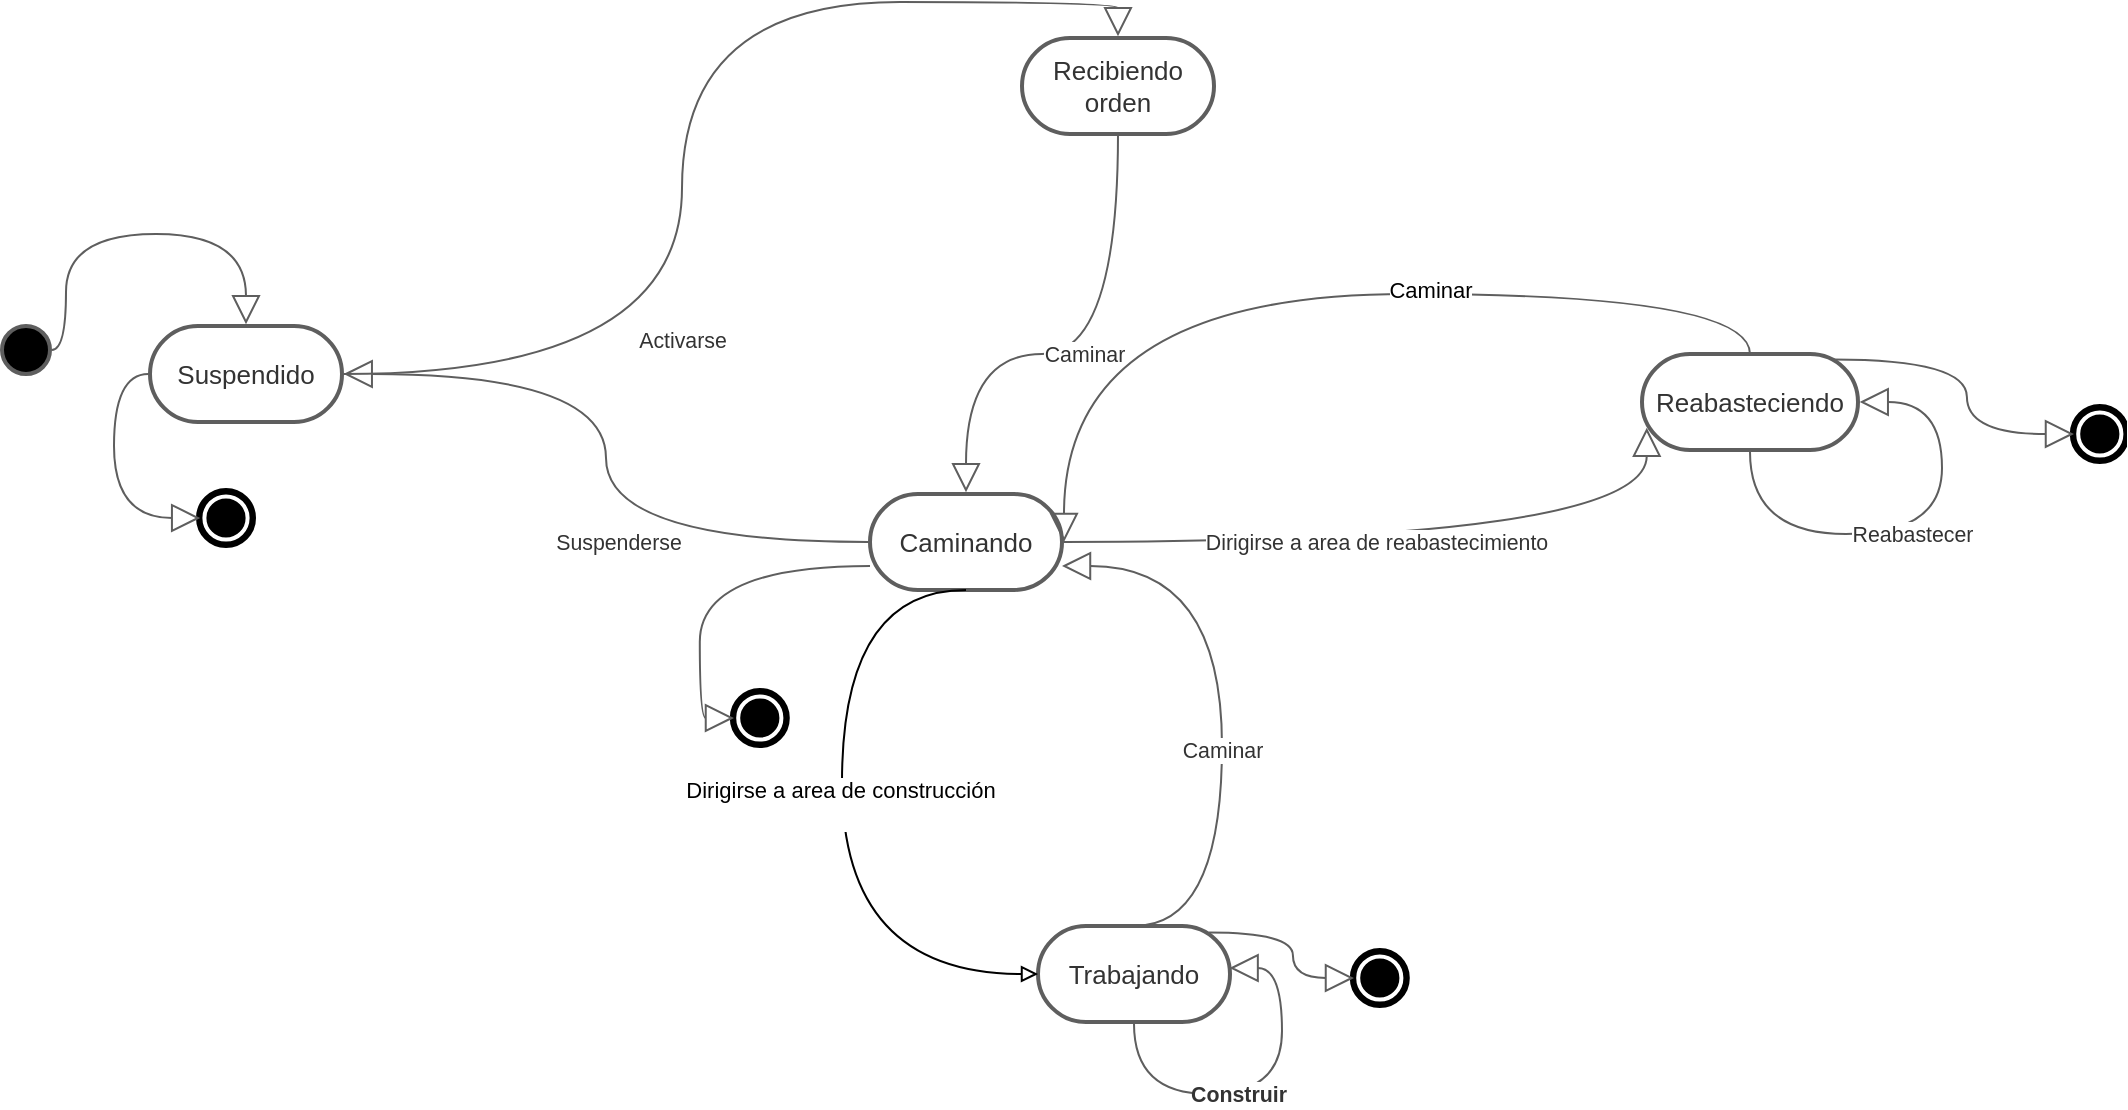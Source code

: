 <mxfile version="13.0.3" type="device"><diagram id="U4A9re-U7QnIiIfkx3cQ" name="Page-1"><mxGraphModel dx="1125" dy="1849" grid="1" gridSize="10" guides="1" tooltips="1" connect="1" arrows="1" fold="1" page="1" pageScale="1" pageWidth="827" pageHeight="1169" math="0" shadow="0"><root><mxCell id="0"/><mxCell id="1" parent="0"/><UserObject label="" lucidchartObjectId="DaKHAA98TjFk" id="cMceQPfkpbQX7eCkPKe--1"><mxCell style="html=1;whiteSpace=wrap;strokeColor=none;fillColor=none;whiteSpace=wrap;fontSize=11;spacing=0;strokeOpacity=100;rounded=1;absoluteArcSize=1;arcSize=7.2;strokeWidth=2;" parent="1" vertex="1" zOrder="0"><mxGeometry x="886" y="5" width="144" height="36" as="geometry"/></mxCell></UserObject><UserObject label="" lucidchartObjectId="jt1GZOERHfiX" id="cMceQPfkpbQX7eCkPKe--2"><mxCell style="html=1;whiteSpace=wrap;ellipse;fillColor=#000000;whiteSpace=wrap;fontSize=11;spacing=0;strokeColor=#5e5e5e;strokeOpacity=100;rounded=1;absoluteArcSize=1;arcSize=7.2;strokeWidth=2;" parent="1" vertex="1" zOrder="1"><mxGeometry x="130" y="96" width="24" height="24" as="geometry"/></mxCell></UserObject><UserObject label="" lucidchartObjectId="wt1GxcRJmUin" id="cMceQPfkpbQX7eCkPKe--3"><mxCell style="html=1;whiteSpace=wrap;shape=mxgraph.bpmn.shape;outline=end;symbol=terminate;strokeColor=#000000;fillColor=#ffffff;whiteSpace=wrap;fontSize=11;spacing=0;strokeOpacity=100;rounded=1;absoluteArcSize=1;arcSize=7.2;strokeWidth=2;" parent="1" vertex="1" zOrder="2"><mxGeometry x="230" y="180" width="24" height="24" as="geometry"/></mxCell></UserObject><UserObject label="Suspendido" lucidchartObjectId="Jt1GqjiidNBa" id="cMceQPfkpbQX7eCkPKe--4"><mxCell style="html=1;whiteSpace=wrap;rounded=1;arcSize=50;whiteSpace=wrap;fontSize=13;fontColor=#333333;spacing=3;strokeColor=#5e5e5e;strokeOpacity=100;strokeWidth=2;fillColor=#FFFFFF;" parent="1" vertex="1" zOrder="3"><mxGeometry x="204" y="96" width="96" height="48" as="geometry"/></mxCell></UserObject><UserObject label="" lucidchartObjectId="cu1GGMdehL4W" id="cMceQPfkpbQX7eCkPKe--5"><mxCell style="html=1;jettySize=18;whiteSpace=wrap;fontSize=11;strokeColor=#5E5E5E;rounded=1;arcSize=12;edgeStyle=orthogonalEdgeStyle;curved=1;startArrow=none;;endArrow=block;endFill=0;endSize=12;;exitX=1.038;exitY=0.5;exitPerimeter=0;entryX=0.5;entryY=-0.019;entryPerimeter=0;" parent="1" source="cMceQPfkpbQX7eCkPKe--2" target="cMceQPfkpbQX7eCkPKe--4" edge="1"><mxGeometry width="100" height="100" relative="1" as="geometry"><Array as="points"><mxPoint x="162" y="108"/><mxPoint x="162" y="50"/><mxPoint x="252" y="50"/></Array></mxGeometry></mxCell></UserObject><UserObject label="Recibiendo orden" lucidchartObjectId="sv1GRC30dEM0" id="cMceQPfkpbQX7eCkPKe--6"><mxCell style="html=1;whiteSpace=wrap;rounded=1;arcSize=50;whiteSpace=wrap;fontSize=13;fontColor=#333333;spacing=3;strokeColor=#5e5e5e;strokeOpacity=100;strokeWidth=2;" parent="1" vertex="1" zOrder="5"><mxGeometry x="640" y="-48" width="96" height="48" as="geometry"/></mxCell></UserObject><UserObject label="Caminando" lucidchartObjectId="yv1GYy1CK_b." id="cMceQPfkpbQX7eCkPKe--7"><mxCell style="html=1;whiteSpace=wrap;rounded=1;arcSize=50;whiteSpace=wrap;fontSize=13;fontColor=#333333;spacing=3;strokeColor=#5e5e5e;strokeOpacity=100;strokeWidth=2;" parent="1" vertex="1" zOrder="6"><mxGeometry x="564" y="180" width="96" height="48" as="geometry"/></mxCell></UserObject><UserObject label="Reabasteciendo" lucidchartObjectId="Jw1G63TemROr" id="cMceQPfkpbQX7eCkPKe--8"><mxCell style="html=1;whiteSpace=wrap;rounded=1;arcSize=50;whiteSpace=wrap;fontSize=13;fontColor=#333333;spacing=3;strokeColor=#5e5e5e;strokeOpacity=100;strokeWidth=2;" parent="1" vertex="1" zOrder="7"><mxGeometry x="950" y="110" width="108" height="48" as="geometry"/></mxCell></UserObject><UserObject label="Trabajando" lucidchartObjectId="3w1GtJfaGEOc" id="cMceQPfkpbQX7eCkPKe--9"><mxCell style="html=1;whiteSpace=wrap;rounded=1;arcSize=50;whiteSpace=wrap;fontSize=13;fontColor=#333333;spacing=3;strokeColor=#5e5e5e;strokeOpacity=100;strokeWidth=2;" parent="1" vertex="1" zOrder="8"><mxGeometry x="648" y="396" width="96" height="48" as="geometry"/></mxCell></UserObject><UserObject label="" lucidchartObjectId="Ly1GXz3~UBw-" id="cMceQPfkpbQX7eCkPKe--10"><mxCell style="html=1;jettySize=18;whiteSpace=wrap;fontSize=11;strokeColor=#5E5E5E;rounded=1;arcSize=12;edgeStyle=orthogonalEdgeStyle;curved=1;startArrow=none;;endArrow=block;endFill=0;endSize=12;;exitX=1.009;exitY=0.5;exitPerimeter=0;entryX=0.5;entryY=-0.019;entryPerimeter=0;" parent="1" source="cMceQPfkpbQX7eCkPKe--4" target="cMceQPfkpbQX7eCkPKe--6" edge="1"><mxGeometry width="100" height="100" relative="1" as="geometry"><Array as="points"/></mxGeometry></mxCell></UserObject><mxCell id="cMceQPfkpbQX7eCkPKe--11" value="&lt;span style=&quot;font-weight: normal&quot;&gt;Activarse&lt;/span&gt;" style="text;html=1;resizable=0;labelBackgroundColor=#ffffff;align=center;verticalAlign=middle;fontStyle=1;fontColor=#333333;;fontSize=10.667;" parent="cMceQPfkpbQX7eCkPKe--10" vertex="1"><mxGeometry x="-0.37" relative="1" as="geometry"/></mxCell><UserObject label="" lucidchartObjectId="8y1G4jAjW5Hl" id="cMceQPfkpbQX7eCkPKe--12"><mxCell style="html=1;jettySize=18;whiteSpace=wrap;fontSize=11;strokeColor=#5E5E5E;rounded=1;arcSize=12;edgeStyle=orthogonalEdgeStyle;curved=1;startArrow=none;;endArrow=block;endFill=0;endSize=12;;exitX=-0.009;exitY=0.5;exitPerimeter=0;entryX=1.009;entryY=0.5;entryPerimeter=0;" parent="1" source="cMceQPfkpbQX7eCkPKe--7" target="cMceQPfkpbQX7eCkPKe--4" edge="1"><mxGeometry width="100" height="100" relative="1" as="geometry"><Array as="points"/></mxGeometry></mxCell></UserObject><mxCell id="cMceQPfkpbQX7eCkPKe--13" value="&lt;span style=&quot;font-weight: normal&quot;&gt;Suspenderse&lt;/span&gt;" style="text;html=1;resizable=0;labelBackgroundColor=#ffffff;align=center;verticalAlign=middle;fontStyle=1;fontColor=#333333;;fontSize=10.667;" parent="cMceQPfkpbQX7eCkPKe--12" vertex="1"><mxGeometry x="-0.276" relative="1" as="geometry"/></mxCell><UserObject label="" lucidchartObjectId="XV9GiKbw8V_T" id="cMceQPfkpbQX7eCkPKe--19"><mxCell style="html=1;jettySize=18;whiteSpace=wrap;fontSize=11;strokeColor=#5E5E5E;rounded=1;arcSize=12;edgeStyle=orthogonalEdgeStyle;curved=1;startArrow=none;;endArrow=block;endFill=0;endSize=12;;exitX=0.5;exitY=1;entryX=0.5;entryY=-0.019;entryPerimeter=0;exitDx=0;exitDy=0;" parent="1" source="cMceQPfkpbQX7eCkPKe--6" target="cMceQPfkpbQX7eCkPKe--7" edge="1"><mxGeometry width="100" height="100" relative="1" as="geometry"><Array as="points"><mxPoint x="688" y="110"/><mxPoint x="612" y="110"/></Array><mxPoint x="768" y="84.9" as="sourcePoint"/></mxGeometry></mxCell></UserObject><mxCell id="cMceQPfkpbQX7eCkPKe--20" value="&lt;span style=&quot;font-weight: normal&quot;&gt;Caminar&lt;/span&gt;" style="text;html=1;resizable=0;labelBackgroundColor=#ffffff;align=center;verticalAlign=middle;fontStyle=1;fontColor=#333333;;fontSize=10.667;" parent="cMceQPfkpbQX7eCkPKe--19" vertex="1"><mxGeometry relative="1" as="geometry"/></mxCell><mxCell id="Yd1igd2m7KnkMqZ-XIlw-1" style="edgeStyle=orthogonalEdgeStyle;rounded=0;orthogonalLoop=1;jettySize=auto;html=1;exitX=0;exitY=0;exitDx=0;exitDy=0;" parent="cMceQPfkpbQX7eCkPKe--19" source="cMceQPfkpbQX7eCkPKe--20" target="cMceQPfkpbQX7eCkPKe--20" edge="1"><mxGeometry relative="1" as="geometry"/></mxCell><UserObject label="" lucidchartObjectId="yb-GbtyJEUZE" id="cMceQPfkpbQX7eCkPKe--21"><mxCell style="html=1;jettySize=18;whiteSpace=wrap;fontSize=11;strokeColor=#5E5E5E;rounded=1;arcSize=12;edgeStyle=orthogonalEdgeStyle;curved=1;startArrow=none;;endArrow=block;endFill=0;endSize=12;;exitX=-0.009;exitY=0.5;exitPerimeter=0;entryX=-0.038;entryY=0.5;entryPerimeter=0;" parent="1" source="cMceQPfkpbQX7eCkPKe--4" target="cMceQPfkpbQX7eCkPKe--3" edge="1"><mxGeometry width="100" height="100" relative="1" as="geometry"><Array as="points"/></mxGeometry></mxCell></UserObject><UserObject label="" lucidchartObjectId="K7cHO7gi7fL_" id="cMceQPfkpbQX7eCkPKe--24"><mxCell style="html=1;jettySize=18;whiteSpace=wrap;fontSize=11;strokeColor=#5E5E5E;rounded=1;arcSize=12;edgeStyle=orthogonalEdgeStyle;curved=1;startArrow=none;;endArrow=block;endFill=0;endSize=12;;exitX=1.009;exitY=0.5;exitPerimeter=0;entryX=0.022;entryY=0.769;entryPerimeter=0;" parent="1" source="cMceQPfkpbQX7eCkPKe--7" target="cMceQPfkpbQX7eCkPKe--8" edge="1"><mxGeometry width="100" height="100" relative="1" as="geometry"><Array as="points"/></mxGeometry></mxCell></UserObject><mxCell id="cMceQPfkpbQX7eCkPKe--25" value="&lt;span style=&quot;font-weight: normal&quot;&gt;Dirigirse a area de reabastecimiento&lt;/span&gt;" style="text;html=1;resizable=0;labelBackgroundColor=#ffffff;align=center;verticalAlign=middle;fontStyle=1;fontColor=#333333;;fontSize=10.667;" parent="cMceQPfkpbQX7eCkPKe--24" vertex="1"><mxGeometry x="-0.109" relative="1" as="geometry"/></mxCell><UserObject label="" lucidchartObjectId="e~cHE5urwd11" id="cMceQPfkpbQX7eCkPKe--26"><mxCell style="html=1;jettySize=18;whiteSpace=wrap;fontSize=11;strokeColor=#5E5E5E;rounded=1;arcSize=12;startArrow=none;;endArrow=block;endFill=0;endSize=12;;edgeStyle=orthogonalEdgeStyle;curved=1;exitX=0.5;exitY=0;exitDx=0;exitDy=0;" parent="1" source="cMceQPfkpbQX7eCkPKe--8" edge="1"><mxGeometry width="100" height="100" relative="1" as="geometry"><Array as="points"><mxPoint x="1004" y="80"/><mxPoint x="661" y="80"/></Array><mxPoint x="661" y="204" as="targetPoint"/></mxGeometry></mxCell></UserObject><mxCell id="Yd1igd2m7KnkMqZ-XIlw-10" value="Caminar" style="edgeLabel;html=1;align=center;verticalAlign=middle;resizable=0;points=[];" parent="cMceQPfkpbQX7eCkPKe--26" vertex="1" connectable="0"><mxGeometry x="-0.236" y="-2" relative="1" as="geometry"><mxPoint as="offset"/></mxGeometry></mxCell><UserObject label="" lucidchartObjectId="zkgHf4K9ohYb" id="cMceQPfkpbQX7eCkPKe--29"><mxCell style="html=1;jettySize=18;whiteSpace=wrap;fontSize=11;strokeColor=#5E5E5E;rounded=1;arcSize=12;edgeStyle=orthogonalEdgeStyle;curved=1;startArrow=none;;endArrow=block;endFill=0;endSize=12;;exitX=0.5;exitY=1.019;exitPerimeter=0;entryX=1.008;entryY=0.5;entryPerimeter=0;" parent="1" source="cMceQPfkpbQX7eCkPKe--8" target="cMceQPfkpbQX7eCkPKe--8" edge="1"><mxGeometry width="100" height="100" relative="1" as="geometry"><Array as="points"><mxPoint x="1004" y="200"/><mxPoint x="1100" y="200"/><mxPoint x="1100" y="134"/></Array></mxGeometry></mxCell></UserObject><mxCell id="cMceQPfkpbQX7eCkPKe--30" value="&lt;span style=&quot;font-weight: normal&quot;&gt;Reabastecer&lt;/span&gt;" style="text;html=1;resizable=0;labelBackgroundColor=#ffffff;align=center;verticalAlign=middle;fontStyle=1;fontColor=#333333;;fontSize=10.667;" parent="cMceQPfkpbQX7eCkPKe--29" vertex="1"><mxGeometry relative="1" as="geometry"/></mxCell><UserObject label="" lucidchartObjectId="IkgHwepAbhuf" id="cMceQPfkpbQX7eCkPKe--31"><mxCell style="html=1;jettySize=18;whiteSpace=wrap;fontSize=11;strokeColor=#5E5E5E;rounded=1;arcSize=12;edgeStyle=orthogonalEdgeStyle;curved=1;startArrow=none;;endArrow=block;endFill=0;endSize=12;;exitX=0.5;exitY=1.019;exitPerimeter=0;entryX=0.998;entryY=0.443;entryDx=0;entryDy=0;entryPerimeter=0;" parent="1" source="cMceQPfkpbQX7eCkPKe--9" target="cMceQPfkpbQX7eCkPKe--9" edge="1"><mxGeometry width="100" height="100" relative="1" as="geometry"><Array as="points"><mxPoint x="696" y="480"/><mxPoint x="770" y="480"/><mxPoint x="770" y="417"/><mxPoint x="744" y="417"/></Array><mxPoint x="780" y="430" as="targetPoint"/></mxGeometry></mxCell></UserObject><mxCell id="cMceQPfkpbQX7eCkPKe--32" value="Construir" style="text;html=1;resizable=0;labelBackgroundColor=#ffffff;align=center;verticalAlign=middle;fontStyle=1;fontColor=#333333;;fontSize=10.667;" parent="cMceQPfkpbQX7eCkPKe--31" vertex="1"><mxGeometry x="-0.129" relative="1" as="geometry"/></mxCell><mxCell id="Yd1igd2m7KnkMqZ-XIlw-3" value="" style="curved=1;endArrow=block;html=1;exitX=0.5;exitY=1;exitDx=0;exitDy=0;entryX=0;entryY=0.5;entryDx=0;entryDy=0;edgeStyle=orthogonalEdgeStyle;endFill=0;" parent="1" source="cMceQPfkpbQX7eCkPKe--7" target="cMceQPfkpbQX7eCkPKe--9" edge="1"><mxGeometry width="50" height="50" relative="1" as="geometry"><mxPoint x="640" y="320" as="sourcePoint"/><mxPoint x="690" y="270" as="targetPoint"/><Array as="points"><mxPoint x="550" y="228"/><mxPoint x="550" y="420"/></Array></mxGeometry></mxCell><mxCell id="Yd1igd2m7KnkMqZ-XIlw-4" value="Dirigirse a area de construcción&lt;br&gt;&lt;span style=&quot;font-weight: 700&quot;&gt;&lt;br&gt;&lt;/span&gt;" style="edgeLabel;html=1;align=center;verticalAlign=middle;resizable=0;points=[];" parent="Yd1igd2m7KnkMqZ-XIlw-3" vertex="1" connectable="0"><mxGeometry x="-0.043" y="-1" relative="1" as="geometry"><mxPoint as="offset"/></mxGeometry></mxCell><UserObject label="" lucidchartObjectId="IkgHwepAbhuf" id="Yd1igd2m7KnkMqZ-XIlw-8"><mxCell style="html=1;jettySize=18;whiteSpace=wrap;fontSize=11;strokeColor=#5E5E5E;rounded=1;arcSize=12;edgeStyle=orthogonalEdgeStyle;curved=1;startArrow=none;;endArrow=block;endFill=0;endSize=12;;exitX=0.5;exitY=0;entryX=1;entryY=0.75;entryDx=0;entryDy=0;exitDx=0;exitDy=0;" parent="1" source="cMceQPfkpbQX7eCkPKe--9" target="cMceQPfkpbQX7eCkPKe--7" edge="1"><mxGeometry width="100" height="100" relative="1" as="geometry"><Array as="points"><mxPoint x="740" y="396"/><mxPoint x="740" y="216"/></Array><mxPoint x="706" y="454.9" as="sourcePoint"/><mxPoint x="753.808" y="427.264" as="targetPoint"/></mxGeometry></mxCell></UserObject><mxCell id="Yd1igd2m7KnkMqZ-XIlw-9" value="&lt;span style=&quot;font-weight: normal&quot;&gt;Caminar&lt;/span&gt;" style="text;html=1;resizable=0;labelBackgroundColor=#ffffff;align=center;verticalAlign=middle;fontStyle=1;fontColor=#333333;;fontSize=10.667;" parent="Yd1igd2m7KnkMqZ-XIlw-8" vertex="1"><mxGeometry x="-0.129" relative="1" as="geometry"/></mxCell><UserObject label="" lucidchartObjectId="wt1GxcRJmUin" id="cxljcuSGVNIW-1XnwfG1-3"><mxCell style="html=1;whiteSpace=wrap;shape=mxgraph.bpmn.shape;outline=end;symbol=terminate;strokeColor=#000000;fillColor=#ffffff;whiteSpace=wrap;fontSize=11;spacing=0;strokeOpacity=100;rounded=1;absoluteArcSize=1;arcSize=7.2;strokeWidth=2;" vertex="1" zOrder="2" parent="1"><mxGeometry x="1166.9" y="138" width="24" height="24" as="geometry"/></mxCell></UserObject><UserObject label="" lucidchartObjectId="yb-GbtyJEUZE" id="cxljcuSGVNIW-1XnwfG1-4"><mxCell style="html=1;jettySize=18;whiteSpace=wrap;fontSize=11;strokeColor=#5E5E5E;rounded=1;arcSize=12;edgeStyle=orthogonalEdgeStyle;curved=1;startArrow=none;;endArrow=block;endFill=0;endSize=12;;exitX=0.887;exitY=0.056;exitPerimeter=0;entryX=-0.038;entryY=0.5;entryPerimeter=0;exitDx=0;exitDy=0;" edge="1" parent="1" target="cxljcuSGVNIW-1XnwfG1-3" source="cMceQPfkpbQX7eCkPKe--8"><mxGeometry width="100" height="100" relative="1" as="geometry"><Array as="points"/><mxPoint x="1139.999" y="78.0" as="sourcePoint"/></mxGeometry></mxCell></UserObject><UserObject label="" lucidchartObjectId="wt1GxcRJmUin" id="cxljcuSGVNIW-1XnwfG1-5"><mxCell style="html=1;whiteSpace=wrap;shape=mxgraph.bpmn.shape;outline=end;symbol=terminate;strokeColor=#000000;fillColor=#ffffff;whiteSpace=wrap;fontSize=11;spacing=0;strokeOpacity=100;rounded=1;absoluteArcSize=1;arcSize=7.2;strokeWidth=2;" vertex="1" zOrder="2" parent="1"><mxGeometry x="496.9" y="280" width="24" height="24" as="geometry"/></mxCell></UserObject><UserObject label="" lucidchartObjectId="yb-GbtyJEUZE" id="cxljcuSGVNIW-1XnwfG1-6"><mxCell style="html=1;jettySize=18;whiteSpace=wrap;fontSize=11;strokeColor=#5E5E5E;rounded=1;arcSize=12;edgeStyle=orthogonalEdgeStyle;curved=1;startArrow=none;;endArrow=block;endFill=0;endSize=12;;exitX=0;exitY=0.75;entryX=-0.038;entryY=0.5;entryPerimeter=0;exitDx=0;exitDy=0;" edge="1" parent="1" target="cxljcuSGVNIW-1XnwfG1-5" source="cMceQPfkpbQX7eCkPKe--7"><mxGeometry width="100" height="100" relative="1" as="geometry"><Array as="points"/><mxPoint x="469.999" y="220.0" as="sourcePoint"/></mxGeometry></mxCell></UserObject><UserObject label="" lucidchartObjectId="wt1GxcRJmUin" id="cxljcuSGVNIW-1XnwfG1-7"><mxCell style="html=1;whiteSpace=wrap;shape=mxgraph.bpmn.shape;outline=end;symbol=terminate;strokeColor=#000000;fillColor=#ffffff;whiteSpace=wrap;fontSize=11;spacing=0;strokeOpacity=100;rounded=1;absoluteArcSize=1;arcSize=7.2;strokeWidth=2;" vertex="1" zOrder="2" parent="1"><mxGeometry x="806.9" y="410" width="24" height="24" as="geometry"/></mxCell></UserObject><UserObject label="" lucidchartObjectId="yb-GbtyJEUZE" id="cxljcuSGVNIW-1XnwfG1-8"><mxCell style="html=1;jettySize=18;whiteSpace=wrap;fontSize=11;strokeColor=#5E5E5E;rounded=1;arcSize=12;edgeStyle=orthogonalEdgeStyle;curved=1;startArrow=none;;endArrow=block;endFill=0;endSize=12;;exitX=0.889;exitY=0.069;exitPerimeter=0;entryX=-0.038;entryY=0.5;entryPerimeter=0;exitDx=0;exitDy=0;" edge="1" parent="1" target="cxljcuSGVNIW-1XnwfG1-7" source="cMceQPfkpbQX7eCkPKe--9"><mxGeometry width="100" height="100" relative="1" as="geometry"><Array as="points"/><mxPoint x="779.999" y="350.0" as="sourcePoint"/></mxGeometry></mxCell></UserObject></root></mxGraphModel></diagram></mxfile>